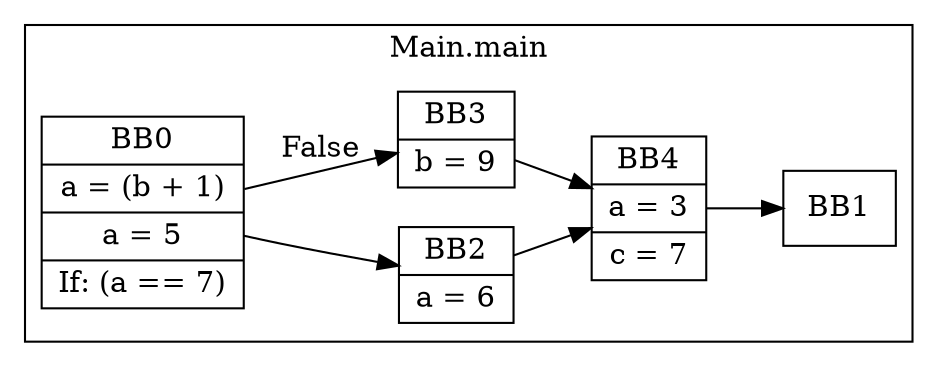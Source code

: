digraph G {
  graph [ rankdir = "LR" ];
  subgraph cluster_0 {
    label = "Main.main"
    M0_BB0 [
      shape="record"
      label="BB0|a = (b + 1)|a = 5|If: (a == 7)"
    ];
    M0_BB0 -> M0_BB2;
    M0_BB0 -> M0_BB3 [label="False"];
    M0_BB1 [
      shape="record"
      label="BB1"
    ];
    M0_BB2 [
      shape="record"
      label="BB2|a = 6"
    ];
    M0_BB2 -> M0_BB4;
    M0_BB3 [
      shape="record"
      label="BB3|b = 9"
    ];
    M0_BB3 -> M0_BB4;
    M0_BB4 [
      shape="record"
      label="BB4|a = 3|c = 7"
    ];
    M0_BB4 -> M0_BB1;
  }
}
